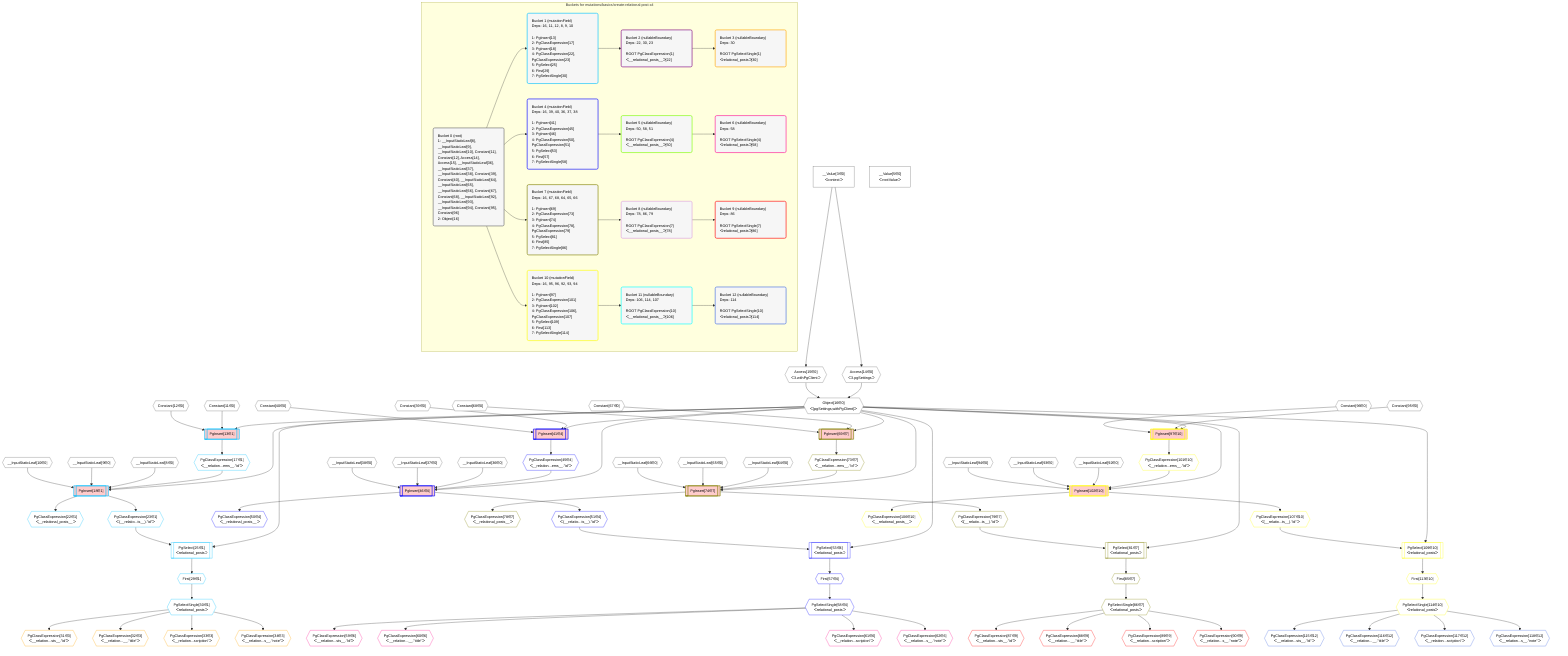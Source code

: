 %%{init: {'themeVariables': { 'fontSize': '12px'}}}%%
graph TD
    classDef path fill:#eee,stroke:#000,color:#000
    classDef plan fill:#fff,stroke-width:1px,color:#000
    classDef itemplan fill:#fff,stroke-width:2px,color:#000
    classDef unbatchedplan fill:#dff,stroke-width:1px,color:#000
    classDef sideeffectplan fill:#fcc,stroke-width:2px,color:#000
    classDef bucket fill:#f6f6f6,color:#000,stroke-width:2px,text-align:left


    %% define steps
    __Value3["__Value[3∈0]<br />ᐸcontextᐳ"]:::plan
    __Value5["__Value[5∈0]<br />ᐸrootValueᐳ"]:::plan
    __InputStaticLeaf8{{"__InputStaticLeaf[8∈0]"}}:::plan
    __InputStaticLeaf9{{"__InputStaticLeaf[9∈0]"}}:::plan
    __InputStaticLeaf10{{"__InputStaticLeaf[10∈0]"}}:::plan
    Constant11{{"Constant[11∈0]"}}:::plan
    Constant12{{"Constant[12∈0]"}}:::plan
    Access14{{"Access[14∈0]<br />ᐸ3.pgSettingsᐳ"}}:::plan
    Access15{{"Access[15∈0]<br />ᐸ3.withPgClientᐳ"}}:::plan
    Object16{{"Object[16∈0]<br />ᐸ{pgSettings,withPgClient}ᐳ"}}:::plan
    PgInsert13[["PgInsert[13∈1]"]]:::sideeffectplan
    PgClassExpression17{{"PgClassExpression[17∈1]<br />ᐸ__relation...ems__.”id”ᐳ"}}:::plan
    PgInsert18[["PgInsert[18∈1]"]]:::sideeffectplan
    PgClassExpression22{{"PgClassExpression[22∈1]<br />ᐸ__relational_posts__ᐳ"}}:::plan
    PgClassExpression23{{"PgClassExpression[23∈1]<br />ᐸ(__relatio...ts__).”id”ᐳ"}}:::plan
    PgSelect25[["PgSelect[25∈1]<br />ᐸrelational_postsᐳ"]]:::plan
    First29{{"First[29∈1]"}}:::plan
    PgSelectSingle30{{"PgSelectSingle[30∈1]<br />ᐸrelational_postsᐳ"}}:::plan
    PgClassExpression31{{"PgClassExpression[31∈3]<br />ᐸ__relation...sts__.”id”ᐳ"}}:::plan
    PgClassExpression32{{"PgClassExpression[32∈3]<br />ᐸ__relation...__.”title”ᐳ"}}:::plan
    PgClassExpression33{{"PgClassExpression[33∈3]<br />ᐸ__relation...scription”ᐳ"}}:::plan
    PgClassExpression34{{"PgClassExpression[34∈3]<br />ᐸ__relation...s__.”note”ᐳ"}}:::plan
    __InputStaticLeaf36{{"__InputStaticLeaf[36∈0]"}}:::plan
    __InputStaticLeaf37{{"__InputStaticLeaf[37∈0]"}}:::plan
    __InputStaticLeaf38{{"__InputStaticLeaf[38∈0]"}}:::plan
    Constant39{{"Constant[39∈0]"}}:::plan
    Constant40{{"Constant[40∈0]"}}:::plan
    PgInsert41[["PgInsert[41∈4]"]]:::sideeffectplan
    PgClassExpression45{{"PgClassExpression[45∈4]<br />ᐸ__relation...ems__.”id”ᐳ"}}:::plan
    PgInsert46[["PgInsert[46∈4]"]]:::sideeffectplan
    PgClassExpression50{{"PgClassExpression[50∈4]<br />ᐸ__relational_posts__ᐳ"}}:::plan
    PgClassExpression51{{"PgClassExpression[51∈4]<br />ᐸ(__relatio...ts__).”id”ᐳ"}}:::plan
    PgSelect53[["PgSelect[53∈4]<br />ᐸrelational_postsᐳ"]]:::plan
    First57{{"First[57∈4]"}}:::plan
    PgSelectSingle58{{"PgSelectSingle[58∈4]<br />ᐸrelational_postsᐳ"}}:::plan
    PgClassExpression59{{"PgClassExpression[59∈6]<br />ᐸ__relation...sts__.”id”ᐳ"}}:::plan
    PgClassExpression60{{"PgClassExpression[60∈6]<br />ᐸ__relation...__.”title”ᐳ"}}:::plan
    PgClassExpression61{{"PgClassExpression[61∈6]<br />ᐸ__relation...scription”ᐳ"}}:::plan
    PgClassExpression62{{"PgClassExpression[62∈6]<br />ᐸ__relation...s__.”note”ᐳ"}}:::plan
    __InputStaticLeaf64{{"__InputStaticLeaf[64∈0]"}}:::plan
    __InputStaticLeaf65{{"__InputStaticLeaf[65∈0]"}}:::plan
    __InputStaticLeaf66{{"__InputStaticLeaf[66∈0]"}}:::plan
    Constant67{{"Constant[67∈0]"}}:::plan
    Constant68{{"Constant[68∈0]"}}:::plan
    PgInsert69[["PgInsert[69∈7]"]]:::sideeffectplan
    PgClassExpression73{{"PgClassExpression[73∈7]<br />ᐸ__relation...ems__.”id”ᐳ"}}:::plan
    PgInsert74[["PgInsert[74∈7]"]]:::sideeffectplan
    PgClassExpression78{{"PgClassExpression[78∈7]<br />ᐸ__relational_posts__ᐳ"}}:::plan
    PgClassExpression79{{"PgClassExpression[79∈7]<br />ᐸ(__relatio...ts__).”id”ᐳ"}}:::plan
    PgSelect81[["PgSelect[81∈7]<br />ᐸrelational_postsᐳ"]]:::plan
    First85{{"First[85∈7]"}}:::plan
    PgSelectSingle86{{"PgSelectSingle[86∈7]<br />ᐸrelational_postsᐳ"}}:::plan
    PgClassExpression87{{"PgClassExpression[87∈9]<br />ᐸ__relation...sts__.”id”ᐳ"}}:::plan
    PgClassExpression88{{"PgClassExpression[88∈9]<br />ᐸ__relation...__.”title”ᐳ"}}:::plan
    PgClassExpression89{{"PgClassExpression[89∈9]<br />ᐸ__relation...scription”ᐳ"}}:::plan
    PgClassExpression90{{"PgClassExpression[90∈9]<br />ᐸ__relation...s__.”note”ᐳ"}}:::plan
    __InputStaticLeaf92{{"__InputStaticLeaf[92∈0]"}}:::plan
    __InputStaticLeaf93{{"__InputStaticLeaf[93∈0]"}}:::plan
    __InputStaticLeaf94{{"__InputStaticLeaf[94∈0]"}}:::plan
    Constant95{{"Constant[95∈0]"}}:::plan
    Constant96{{"Constant[96∈0]"}}:::plan
    PgInsert97[["PgInsert[97∈10]"]]:::sideeffectplan
    PgClassExpression101{{"PgClassExpression[101∈10]<br />ᐸ__relation...ems__.”id”ᐳ"}}:::plan
    PgInsert102[["PgInsert[102∈10]"]]:::sideeffectplan
    PgClassExpression106{{"PgClassExpression[106∈10]<br />ᐸ__relational_posts__ᐳ"}}:::plan
    PgClassExpression107{{"PgClassExpression[107∈10]<br />ᐸ(__relatio...ts__).”id”ᐳ"}}:::plan
    PgSelect109[["PgSelect[109∈10]<br />ᐸrelational_postsᐳ"]]:::plan
    First113{{"First[113∈10]"}}:::plan
    PgSelectSingle114{{"PgSelectSingle[114∈10]<br />ᐸrelational_postsᐳ"}}:::plan
    PgClassExpression115{{"PgClassExpression[115∈12]<br />ᐸ__relation...sts__.”id”ᐳ"}}:::plan
    PgClassExpression116{{"PgClassExpression[116∈12]<br />ᐸ__relation...__.”title”ᐳ"}}:::plan
    PgClassExpression117{{"PgClassExpression[117∈12]<br />ᐸ__relation...scription”ᐳ"}}:::plan
    PgClassExpression118{{"PgClassExpression[118∈12]<br />ᐸ__relation...s__.”note”ᐳ"}}:::plan

    %% plan dependencies
    __Value3 --> Access14
    __Value3 --> Access15
    Access14 & Access15 --> Object16
    Object16 & Constant11 & Constant12 --> PgInsert13
    PgInsert13 --> PgClassExpression17
    Object16 & PgClassExpression17 & __InputStaticLeaf8 & __InputStaticLeaf9 & __InputStaticLeaf10 --> PgInsert18
    PgInsert18 --> PgClassExpression22
    PgInsert18 --> PgClassExpression23
    Object16 & PgClassExpression23 --> PgSelect25
    PgSelect25 --> First29
    First29 --> PgSelectSingle30
    PgSelectSingle30 --> PgClassExpression31
    PgSelectSingle30 --> PgClassExpression32
    PgSelectSingle30 --> PgClassExpression33
    PgSelectSingle30 --> PgClassExpression34
    Object16 & Constant39 & Constant40 --> PgInsert41
    PgInsert41 --> PgClassExpression45
    Object16 & PgClassExpression45 & __InputStaticLeaf36 & __InputStaticLeaf37 & __InputStaticLeaf38 --> PgInsert46
    PgInsert46 --> PgClassExpression50
    PgInsert46 --> PgClassExpression51
    Object16 & PgClassExpression51 --> PgSelect53
    PgSelect53 --> First57
    First57 --> PgSelectSingle58
    PgSelectSingle58 --> PgClassExpression59
    PgSelectSingle58 --> PgClassExpression60
    PgSelectSingle58 --> PgClassExpression61
    PgSelectSingle58 --> PgClassExpression62
    Object16 & Constant67 & Constant68 --> PgInsert69
    PgInsert69 --> PgClassExpression73
    Object16 & PgClassExpression73 & __InputStaticLeaf64 & __InputStaticLeaf65 & __InputStaticLeaf66 --> PgInsert74
    PgInsert74 --> PgClassExpression78
    PgInsert74 --> PgClassExpression79
    Object16 & PgClassExpression79 --> PgSelect81
    PgSelect81 --> First85
    First85 --> PgSelectSingle86
    PgSelectSingle86 --> PgClassExpression87
    PgSelectSingle86 --> PgClassExpression88
    PgSelectSingle86 --> PgClassExpression89
    PgSelectSingle86 --> PgClassExpression90
    Object16 & Constant95 & Constant96 --> PgInsert97
    PgInsert97 --> PgClassExpression101
    Object16 & PgClassExpression101 & __InputStaticLeaf92 & __InputStaticLeaf93 & __InputStaticLeaf94 --> PgInsert102
    PgInsert102 --> PgClassExpression106
    PgInsert102 --> PgClassExpression107
    Object16 & PgClassExpression107 --> PgSelect109
    PgSelect109 --> First113
    First113 --> PgSelectSingle114
    PgSelectSingle114 --> PgClassExpression115
    PgSelectSingle114 --> PgClassExpression116
    PgSelectSingle114 --> PgClassExpression117
    PgSelectSingle114 --> PgClassExpression118

    subgraph "Buckets for mutations/basics/create-relational-post-x4"
    Bucket0("Bucket 0 (root)<br />1: __InputStaticLeaf[8], __InputStaticLeaf[9], __InputStaticLeaf[10], Constant[11], Constant[12], Access[14], Access[15], __InputStaticLeaf[36], __InputStaticLeaf[37], __InputStaticLeaf[38], Constant[39], Constant[40], __InputStaticLeaf[64], __InputStaticLeaf[65], __InputStaticLeaf[66], Constant[67], Constant[68], __InputStaticLeaf[92], __InputStaticLeaf[93], __InputStaticLeaf[94], Constant[95], Constant[96]<br />2: Object[16]"):::bucket
    classDef bucket0 stroke:#696969
    class Bucket0,__Value3,__Value5,__InputStaticLeaf8,__InputStaticLeaf9,__InputStaticLeaf10,Constant11,Constant12,Access14,Access15,Object16,__InputStaticLeaf36,__InputStaticLeaf37,__InputStaticLeaf38,Constant39,Constant40,__InputStaticLeaf64,__InputStaticLeaf65,__InputStaticLeaf66,Constant67,Constant68,__InputStaticLeaf92,__InputStaticLeaf93,__InputStaticLeaf94,Constant95,Constant96 bucket0
    Bucket1("Bucket 1 (mutationField)<br />Deps: 16, 11, 12, 8, 9, 10<br /><br />1: PgInsert[13]<br />2: PgClassExpression[17]<br />3: PgInsert[18]<br />4: PgClassExpression[22], PgClassExpression[23]<br />5: PgSelect[25]<br />6: First[29]<br />7: PgSelectSingle[30]"):::bucket
    classDef bucket1 stroke:#00bfff
    class Bucket1,PgInsert13,PgClassExpression17,PgInsert18,PgClassExpression22,PgClassExpression23,PgSelect25,First29,PgSelectSingle30 bucket1
    Bucket2("Bucket 2 (nullableBoundary)<br />Deps: 22, 30, 23<br /><br />ROOT PgClassExpression{1}ᐸ__relational_posts__ᐳ[22]"):::bucket
    classDef bucket2 stroke:#7f007f
    class Bucket2 bucket2
    Bucket3("Bucket 3 (nullableBoundary)<br />Deps: 30<br /><br />ROOT PgSelectSingle{1}ᐸrelational_postsᐳ[30]"):::bucket
    classDef bucket3 stroke:#ffa500
    class Bucket3,PgClassExpression31,PgClassExpression32,PgClassExpression33,PgClassExpression34 bucket3
    Bucket4("Bucket 4 (mutationField)<br />Deps: 16, 39, 40, 36, 37, 38<br /><br />1: PgInsert[41]<br />2: PgClassExpression[45]<br />3: PgInsert[46]<br />4: PgClassExpression[50], PgClassExpression[51]<br />5: PgSelect[53]<br />6: First[57]<br />7: PgSelectSingle[58]"):::bucket
    classDef bucket4 stroke:#0000ff
    class Bucket4,PgInsert41,PgClassExpression45,PgInsert46,PgClassExpression50,PgClassExpression51,PgSelect53,First57,PgSelectSingle58 bucket4
    Bucket5("Bucket 5 (nullableBoundary)<br />Deps: 50, 58, 51<br /><br />ROOT PgClassExpression{4}ᐸ__relational_posts__ᐳ[50]"):::bucket
    classDef bucket5 stroke:#7fff00
    class Bucket5 bucket5
    Bucket6("Bucket 6 (nullableBoundary)<br />Deps: 58<br /><br />ROOT PgSelectSingle{4}ᐸrelational_postsᐳ[58]"):::bucket
    classDef bucket6 stroke:#ff1493
    class Bucket6,PgClassExpression59,PgClassExpression60,PgClassExpression61,PgClassExpression62 bucket6
    Bucket7("Bucket 7 (mutationField)<br />Deps: 16, 67, 68, 64, 65, 66<br /><br />1: PgInsert[69]<br />2: PgClassExpression[73]<br />3: PgInsert[74]<br />4: PgClassExpression[78], PgClassExpression[79]<br />5: PgSelect[81]<br />6: First[85]<br />7: PgSelectSingle[86]"):::bucket
    classDef bucket7 stroke:#808000
    class Bucket7,PgInsert69,PgClassExpression73,PgInsert74,PgClassExpression78,PgClassExpression79,PgSelect81,First85,PgSelectSingle86 bucket7
    Bucket8("Bucket 8 (nullableBoundary)<br />Deps: 78, 86, 79<br /><br />ROOT PgClassExpression{7}ᐸ__relational_posts__ᐳ[78]"):::bucket
    classDef bucket8 stroke:#dda0dd
    class Bucket8 bucket8
    Bucket9("Bucket 9 (nullableBoundary)<br />Deps: 86<br /><br />ROOT PgSelectSingle{7}ᐸrelational_postsᐳ[86]"):::bucket
    classDef bucket9 stroke:#ff0000
    class Bucket9,PgClassExpression87,PgClassExpression88,PgClassExpression89,PgClassExpression90 bucket9
    Bucket10("Bucket 10 (mutationField)<br />Deps: 16, 95, 96, 92, 93, 94<br /><br />1: PgInsert[97]<br />2: PgClassExpression[101]<br />3: PgInsert[102]<br />4: PgClassExpression[106], PgClassExpression[107]<br />5: PgSelect[109]<br />6: First[113]<br />7: PgSelectSingle[114]"):::bucket
    classDef bucket10 stroke:#ffff00
    class Bucket10,PgInsert97,PgClassExpression101,PgInsert102,PgClassExpression106,PgClassExpression107,PgSelect109,First113,PgSelectSingle114 bucket10
    Bucket11("Bucket 11 (nullableBoundary)<br />Deps: 106, 114, 107<br /><br />ROOT PgClassExpression{10}ᐸ__relational_posts__ᐳ[106]"):::bucket
    classDef bucket11 stroke:#00ffff
    class Bucket11 bucket11
    Bucket12("Bucket 12 (nullableBoundary)<br />Deps: 114<br /><br />ROOT PgSelectSingle{10}ᐸrelational_postsᐳ[114]"):::bucket
    classDef bucket12 stroke:#4169e1
    class Bucket12,PgClassExpression115,PgClassExpression116,PgClassExpression117,PgClassExpression118 bucket12
    Bucket0 --> Bucket1 & Bucket4 & Bucket7 & Bucket10
    Bucket1 --> Bucket2
    Bucket2 --> Bucket3
    Bucket4 --> Bucket5
    Bucket5 --> Bucket6
    Bucket7 --> Bucket8
    Bucket8 --> Bucket9
    Bucket10 --> Bucket11
    Bucket11 --> Bucket12
    end